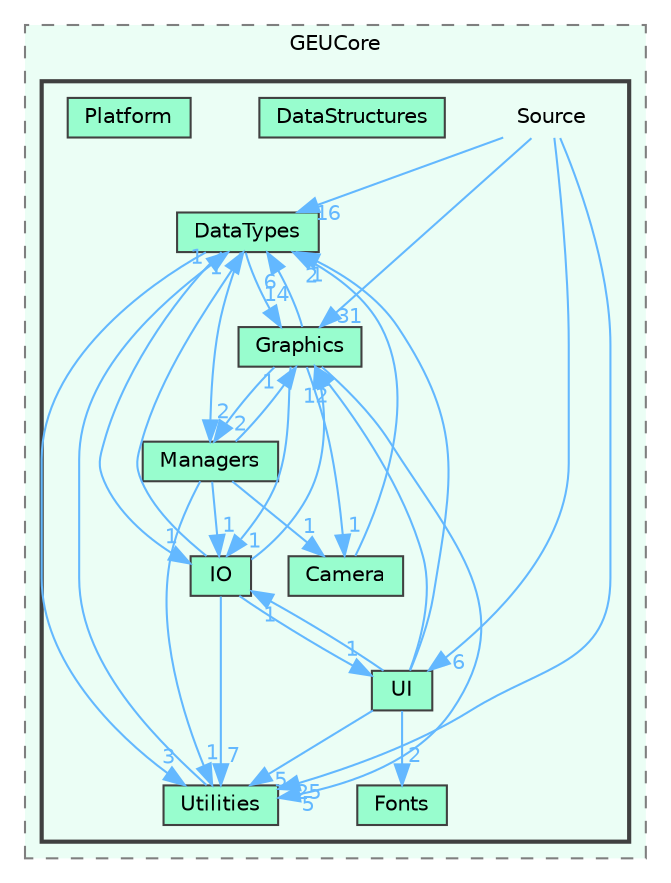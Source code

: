 digraph "C:/GEU/GEUCore/Source"
{
 // LATEX_PDF_SIZE
  bgcolor="transparent";
  edge [fontname=Helvetica,fontsize=10,labelfontname=Helvetica,labelfontsize=10];
  node [fontname=Helvetica,fontsize=10,shape=box,height=0.2,width=0.4];
  compound=true
  subgraph clusterdir_27e7292ccf631aad9354b9464cb90a84 {
    graph [ bgcolor="#ebfef5", pencolor="grey50", label="GEUCore", fontname=Helvetica,fontsize=10 style="filled,dashed", URL="dir_27e7292ccf631aad9354b9464cb90a84.html",tooltip=""]
  subgraph clusterdir_d4107ff65a26812a8e80cf49f43b787d {
    graph [ bgcolor="#ebfef5", pencolor="grey25", label="", fontname=Helvetica,fontsize=10 style="filled,bold", URL="dir_d4107ff65a26812a8e80cf49f43b787d.html",tooltip=""]
    dir_d4107ff65a26812a8e80cf49f43b787d [shape=plaintext, label="Source"];
  dir_f7870abe4f66b42600bbfbf2982a92ee [label="Camera", fillcolor="#98fdce", color="grey25", style="filled", URL="dir_f7870abe4f66b42600bbfbf2982a92ee.html",tooltip=""];
  dir_0580fd544d071c9fc3cd7f618d777a14 [label="DataStructures", fillcolor="#98fdce", color="grey25", style="filled", URL="dir_0580fd544d071c9fc3cd7f618d777a14.html",tooltip=""];
  dir_8956d8d5ac8f7fdad37e7ec3ce752fa0 [label="DataTypes", fillcolor="#98fdce", color="grey25", style="filled", URL="dir_8956d8d5ac8f7fdad37e7ec3ce752fa0.html",tooltip=""];
  dir_63772b185c678f1e53c3e3ae39f2acc3 [label="Fonts", fillcolor="#98fdce", color="grey25", style="filled", URL="dir_63772b185c678f1e53c3e3ae39f2acc3.html",tooltip=""];
  dir_809c4f716c50d1269b0b29ab8c19935a [label="Graphics", fillcolor="#98fdce", color="grey25", style="filled", URL="dir_809c4f716c50d1269b0b29ab8c19935a.html",tooltip=""];
  dir_3c3c6b6eb1652c0454092c25623ff2b4 [label="IO", fillcolor="#98fdce", color="grey25", style="filled", URL="dir_3c3c6b6eb1652c0454092c25623ff2b4.html",tooltip=""];
  dir_ea20a9aaa4792751d6e0a54abfdc92d3 [label="Managers", fillcolor="#98fdce", color="grey25", style="filled", URL="dir_ea20a9aaa4792751d6e0a54abfdc92d3.html",tooltip=""];
  dir_988fd135e1ae5f32fb9b8adece6056e2 [label="Platform", fillcolor="#98fdce", color="grey25", style="filled", URL="dir_988fd135e1ae5f32fb9b8adece6056e2.html",tooltip=""];
  dir_2e45d1cfd81b932e70cd071fc9b76dab [label="UI", fillcolor="#98fdce", color="grey25", style="filled", URL="dir_2e45d1cfd81b932e70cd071fc9b76dab.html",tooltip=""];
  dir_ba98d1c57f2db257d685d96c8633f8b6 [label="Utilities", fillcolor="#98fdce", color="grey25", style="filled", URL="dir_ba98d1c57f2db257d685d96c8633f8b6.html",tooltip=""];
  }
  }
  dir_d4107ff65a26812a8e80cf49f43b787d->dir_2e45d1cfd81b932e70cd071fc9b76dab [headlabel="6", labeldistance=1.5 headhref="dir_000034_000047.html" href="dir_000034_000047.html" color="steelblue1" fontcolor="steelblue1"];
  dir_d4107ff65a26812a8e80cf49f43b787d->dir_809c4f716c50d1269b0b29ab8c19935a [headlabel="31", labeldistance=1.5 headhref="dir_000034_000017.html" href="dir_000034_000017.html" color="steelblue1" fontcolor="steelblue1"];
  dir_d4107ff65a26812a8e80cf49f43b787d->dir_8956d8d5ac8f7fdad37e7ec3ce752fa0 [headlabel="16", labeldistance=1.5 headhref="dir_000034_000006.html" href="dir_000034_000006.html" color="steelblue1" fontcolor="steelblue1"];
  dir_d4107ff65a26812a8e80cf49f43b787d->dir_ba98d1c57f2db257d685d96c8633f8b6 [headlabel="25", labeldistance=1.5 headhref="dir_000034_000057.html" href="dir_000034_000057.html" color="steelblue1" fontcolor="steelblue1"];
  dir_f7870abe4f66b42600bbfbf2982a92ee->dir_8956d8d5ac8f7fdad37e7ec3ce752fa0 [headlabel="2", labeldistance=1.5 headhref="dir_000002_000006.html" href="dir_000002_000006.html" color="steelblue1" fontcolor="steelblue1"];
  dir_8956d8d5ac8f7fdad37e7ec3ce752fa0->dir_3c3c6b6eb1652c0454092c25623ff2b4 [headlabel="1", labeldistance=1.5 headhref="dir_000006_000020.html" href="dir_000006_000020.html" color="steelblue1" fontcolor="steelblue1"];
  dir_8956d8d5ac8f7fdad37e7ec3ce752fa0->dir_809c4f716c50d1269b0b29ab8c19935a [headlabel="14", labeldistance=1.5 headhref="dir_000006_000017.html" href="dir_000006_000017.html" color="steelblue1" fontcolor="steelblue1"];
  dir_8956d8d5ac8f7fdad37e7ec3ce752fa0->dir_ba98d1c57f2db257d685d96c8633f8b6 [headlabel="3", labeldistance=1.5 headhref="dir_000006_000057.html" href="dir_000006_000057.html" color="steelblue1" fontcolor="steelblue1"];
  dir_8956d8d5ac8f7fdad37e7ec3ce752fa0->dir_ea20a9aaa4792751d6e0a54abfdc92d3 [headlabel="2", labeldistance=1.5 headhref="dir_000006_000023.html" href="dir_000006_000023.html" color="steelblue1" fontcolor="steelblue1"];
  dir_809c4f716c50d1269b0b29ab8c19935a->dir_3c3c6b6eb1652c0454092c25623ff2b4 [headlabel="1", labeldistance=1.5 headhref="dir_000017_000020.html" href="dir_000017_000020.html" color="steelblue1" fontcolor="steelblue1"];
  dir_809c4f716c50d1269b0b29ab8c19935a->dir_8956d8d5ac8f7fdad37e7ec3ce752fa0 [headlabel="6", labeldistance=1.5 headhref="dir_000017_000006.html" href="dir_000017_000006.html" color="steelblue1" fontcolor="steelblue1"];
  dir_809c4f716c50d1269b0b29ab8c19935a->dir_ba98d1c57f2db257d685d96c8633f8b6 [headlabel="5", labeldistance=1.5 headhref="dir_000017_000057.html" href="dir_000017_000057.html" color="steelblue1" fontcolor="steelblue1"];
  dir_809c4f716c50d1269b0b29ab8c19935a->dir_ea20a9aaa4792751d6e0a54abfdc92d3 [headlabel="2", labeldistance=1.5 headhref="dir_000017_000023.html" href="dir_000017_000023.html" color="steelblue1" fontcolor="steelblue1"];
  dir_809c4f716c50d1269b0b29ab8c19935a->dir_f7870abe4f66b42600bbfbf2982a92ee [headlabel="1", labeldistance=1.5 headhref="dir_000017_000002.html" href="dir_000017_000002.html" color="steelblue1" fontcolor="steelblue1"];
  dir_3c3c6b6eb1652c0454092c25623ff2b4->dir_2e45d1cfd81b932e70cd071fc9b76dab [headlabel="1", labeldistance=1.5 headhref="dir_000020_000047.html" href="dir_000020_000047.html" color="steelblue1" fontcolor="steelblue1"];
  dir_3c3c6b6eb1652c0454092c25623ff2b4->dir_809c4f716c50d1269b0b29ab8c19935a [headlabel="1", labeldistance=1.5 headhref="dir_000020_000017.html" href="dir_000020_000017.html" color="steelblue1" fontcolor="steelblue1"];
  dir_3c3c6b6eb1652c0454092c25623ff2b4->dir_8956d8d5ac8f7fdad37e7ec3ce752fa0 [headlabel="1", labeldistance=1.5 headhref="dir_000020_000006.html" href="dir_000020_000006.html" color="steelblue1" fontcolor="steelblue1"];
  dir_3c3c6b6eb1652c0454092c25623ff2b4->dir_ba98d1c57f2db257d685d96c8633f8b6 [headlabel="7", labeldistance=1.5 headhref="dir_000020_000057.html" href="dir_000020_000057.html" color="steelblue1" fontcolor="steelblue1"];
  dir_ea20a9aaa4792751d6e0a54abfdc92d3->dir_3c3c6b6eb1652c0454092c25623ff2b4 [headlabel="1", labeldistance=1.5 headhref="dir_000023_000020.html" href="dir_000023_000020.html" color="steelblue1" fontcolor="steelblue1"];
  dir_ea20a9aaa4792751d6e0a54abfdc92d3->dir_809c4f716c50d1269b0b29ab8c19935a [headlabel="1", labeldistance=1.5 headhref="dir_000023_000017.html" href="dir_000023_000017.html" color="steelblue1" fontcolor="steelblue1"];
  dir_ea20a9aaa4792751d6e0a54abfdc92d3->dir_ba98d1c57f2db257d685d96c8633f8b6 [headlabel="1", labeldistance=1.5 headhref="dir_000023_000057.html" href="dir_000023_000057.html" color="steelblue1" fontcolor="steelblue1"];
  dir_ea20a9aaa4792751d6e0a54abfdc92d3->dir_f7870abe4f66b42600bbfbf2982a92ee [headlabel="1", labeldistance=1.5 headhref="dir_000023_000002.html" href="dir_000023_000002.html" color="steelblue1" fontcolor="steelblue1"];
  dir_2e45d1cfd81b932e70cd071fc9b76dab->dir_3c3c6b6eb1652c0454092c25623ff2b4 [headlabel="1", labeldistance=1.5 headhref="dir_000047_000020.html" href="dir_000047_000020.html" color="steelblue1" fontcolor="steelblue1"];
  dir_2e45d1cfd81b932e70cd071fc9b76dab->dir_63772b185c678f1e53c3e3ae39f2acc3 [headlabel="2", labeldistance=1.5 headhref="dir_000047_000011.html" href="dir_000047_000011.html" color="steelblue1" fontcolor="steelblue1"];
  dir_2e45d1cfd81b932e70cd071fc9b76dab->dir_809c4f716c50d1269b0b29ab8c19935a [headlabel="2", labeldistance=1.5 headhref="dir_000047_000017.html" href="dir_000047_000017.html" color="steelblue1" fontcolor="steelblue1"];
  dir_2e45d1cfd81b932e70cd071fc9b76dab->dir_8956d8d5ac8f7fdad37e7ec3ce752fa0 [headlabel="1", labeldistance=1.5 headhref="dir_000047_000006.html" href="dir_000047_000006.html" color="steelblue1" fontcolor="steelblue1"];
  dir_2e45d1cfd81b932e70cd071fc9b76dab->dir_ba98d1c57f2db257d685d96c8633f8b6 [headlabel="5", labeldistance=1.5 headhref="dir_000047_000057.html" href="dir_000047_000057.html" color="steelblue1" fontcolor="steelblue1"];
  dir_ba98d1c57f2db257d685d96c8633f8b6->dir_8956d8d5ac8f7fdad37e7ec3ce752fa0 [headlabel="1", labeldistance=1.5 headhref="dir_000057_000006.html" href="dir_000057_000006.html" color="steelblue1" fontcolor="steelblue1"];
}
